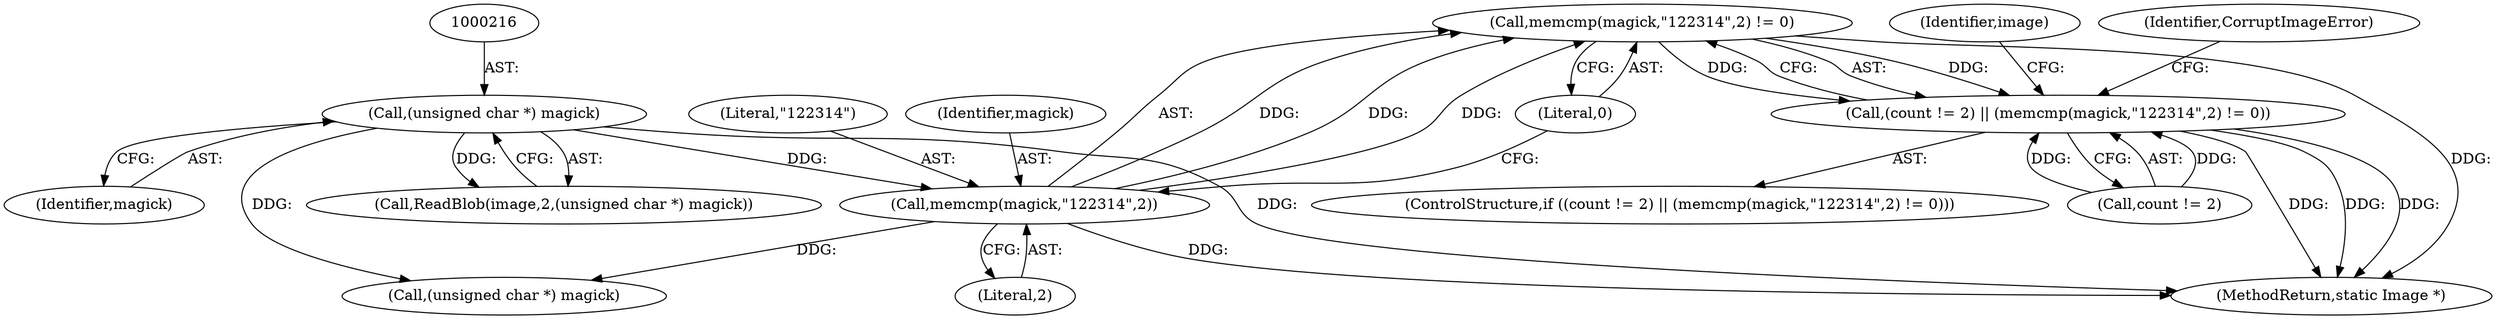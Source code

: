 digraph "0_ImageMagick_2ad6d33493750a28a5a655d319a8e0b16c392de1@API" {
"1000223" [label="(Call,memcmp(magick,\"\122\314\",2) != 0)"];
"1000224" [label="(Call,memcmp(magick,\"\122\314\",2))"];
"1000215" [label="(Call,(unsigned char *) magick)"];
"1000219" [label="(Call,(count != 2) || (memcmp(magick,\"\122\314\",2) != 0))"];
"1000224" [label="(Call,memcmp(magick,\"\122\314\",2))"];
"1000227" [label="(Literal,2)"];
"1000226" [label="(Literal,\"\122\314\")"];
"1000225" [label="(Identifier,magick)"];
"1001885" [label="(Call,(unsigned char *) magick)"];
"1000237" [label="(Identifier,image)"];
"1000230" [label="(Identifier,CorruptImageError)"];
"1001955" [label="(MethodReturn,static Image *)"];
"1000215" [label="(Call,(unsigned char *) magick)"];
"1000212" [label="(Call,ReadBlob(image,2,(unsigned char *) magick))"];
"1000223" [label="(Call,memcmp(magick,\"\122\314\",2) != 0)"];
"1000218" [label="(ControlStructure,if ((count != 2) || (memcmp(magick,\"\122\314\",2) != 0)))"];
"1000219" [label="(Call,(count != 2) || (memcmp(magick,\"\122\314\",2) != 0))"];
"1000217" [label="(Identifier,magick)"];
"1000228" [label="(Literal,0)"];
"1000220" [label="(Call,count != 2)"];
"1000223" -> "1000219"  [label="AST: "];
"1000223" -> "1000228"  [label="CFG: "];
"1000224" -> "1000223"  [label="AST: "];
"1000228" -> "1000223"  [label="AST: "];
"1000219" -> "1000223"  [label="CFG: "];
"1000223" -> "1001955"  [label="DDG: "];
"1000223" -> "1000219"  [label="DDG: "];
"1000223" -> "1000219"  [label="DDG: "];
"1000224" -> "1000223"  [label="DDG: "];
"1000224" -> "1000223"  [label="DDG: "];
"1000224" -> "1000223"  [label="DDG: "];
"1000224" -> "1000227"  [label="CFG: "];
"1000225" -> "1000224"  [label="AST: "];
"1000226" -> "1000224"  [label="AST: "];
"1000227" -> "1000224"  [label="AST: "];
"1000228" -> "1000224"  [label="CFG: "];
"1000224" -> "1001955"  [label="DDG: "];
"1000215" -> "1000224"  [label="DDG: "];
"1000224" -> "1001885"  [label="DDG: "];
"1000215" -> "1000212"  [label="AST: "];
"1000215" -> "1000217"  [label="CFG: "];
"1000216" -> "1000215"  [label="AST: "];
"1000217" -> "1000215"  [label="AST: "];
"1000212" -> "1000215"  [label="CFG: "];
"1000215" -> "1001955"  [label="DDG: "];
"1000215" -> "1000212"  [label="DDG: "];
"1000215" -> "1001885"  [label="DDG: "];
"1000219" -> "1000218"  [label="AST: "];
"1000219" -> "1000220"  [label="CFG: "];
"1000220" -> "1000219"  [label="AST: "];
"1000230" -> "1000219"  [label="CFG: "];
"1000237" -> "1000219"  [label="CFG: "];
"1000219" -> "1001955"  [label="DDG: "];
"1000219" -> "1001955"  [label="DDG: "];
"1000219" -> "1001955"  [label="DDG: "];
"1000220" -> "1000219"  [label="DDG: "];
"1000220" -> "1000219"  [label="DDG: "];
}
